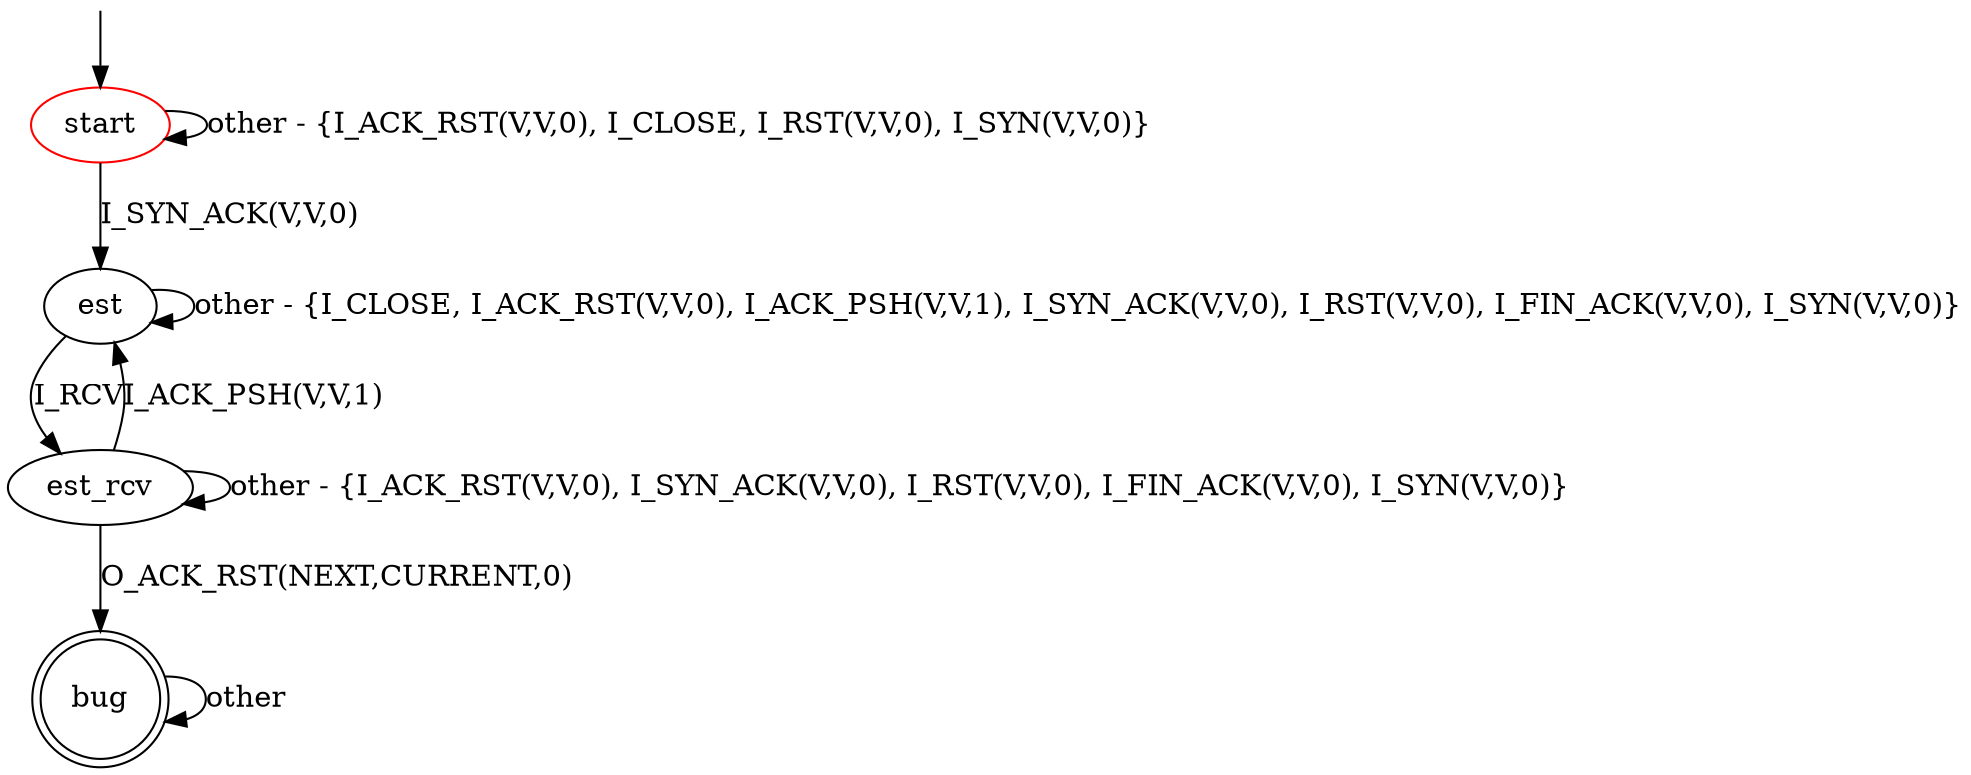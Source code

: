 digraph G {
label=""
start [color="red"]
bug [shape="doublecircle"]

start -> start [label="other - {I_ACK_RST(V,V,0), I_CLOSE, I_RST(V,V,0), I_SYN(V,V,0)}"]
start -> est [label="I_SYN_ACK(V,V,0)"]
est -> est_rcv [label="I_RCV"]
est -> est [label="other - {I_CLOSE, I_ACK_RST(V,V,0), I_ACK_PSH(V,V,1), I_SYN_ACK(V,V,0), I_RST(V,V,0), I_FIN_ACK(V,V,0), I_SYN(V,V,0)}"]
est_rcv -> est [label="I_ACK_PSH(V,V,1)"]
est_rcv -> est_rcv [label="other - {I_ACK_RST(V,V,0), I_SYN_ACK(V,V,0), I_RST(V,V,0), I_FIN_ACK(V,V,0), I_SYN(V,V,0)}"]
est_rcv -> bug [label="O_ACK_RST(NEXT,CURRENT,0)"]


bug -> bug [label="other"]

__start0 [label="" shape="none" width="0" height="0"];
__start0 -> start;
}

